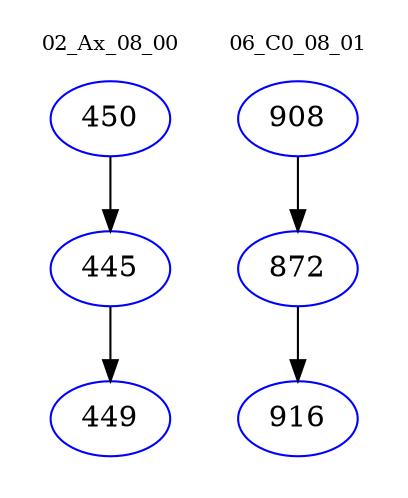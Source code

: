 digraph{
subgraph cluster_0 {
color = white
label = "02_Ax_08_00";
fontsize=10;
T0_450 [label="450", color="blue"]
T0_450 -> T0_445 [color="black"]
T0_445 [label="445", color="blue"]
T0_445 -> T0_449 [color="black"]
T0_449 [label="449", color="blue"]
}
subgraph cluster_1 {
color = white
label = "06_C0_08_01";
fontsize=10;
T1_908 [label="908", color="blue"]
T1_908 -> T1_872 [color="black"]
T1_872 [label="872", color="blue"]
T1_872 -> T1_916 [color="black"]
T1_916 [label="916", color="blue"]
}
}
